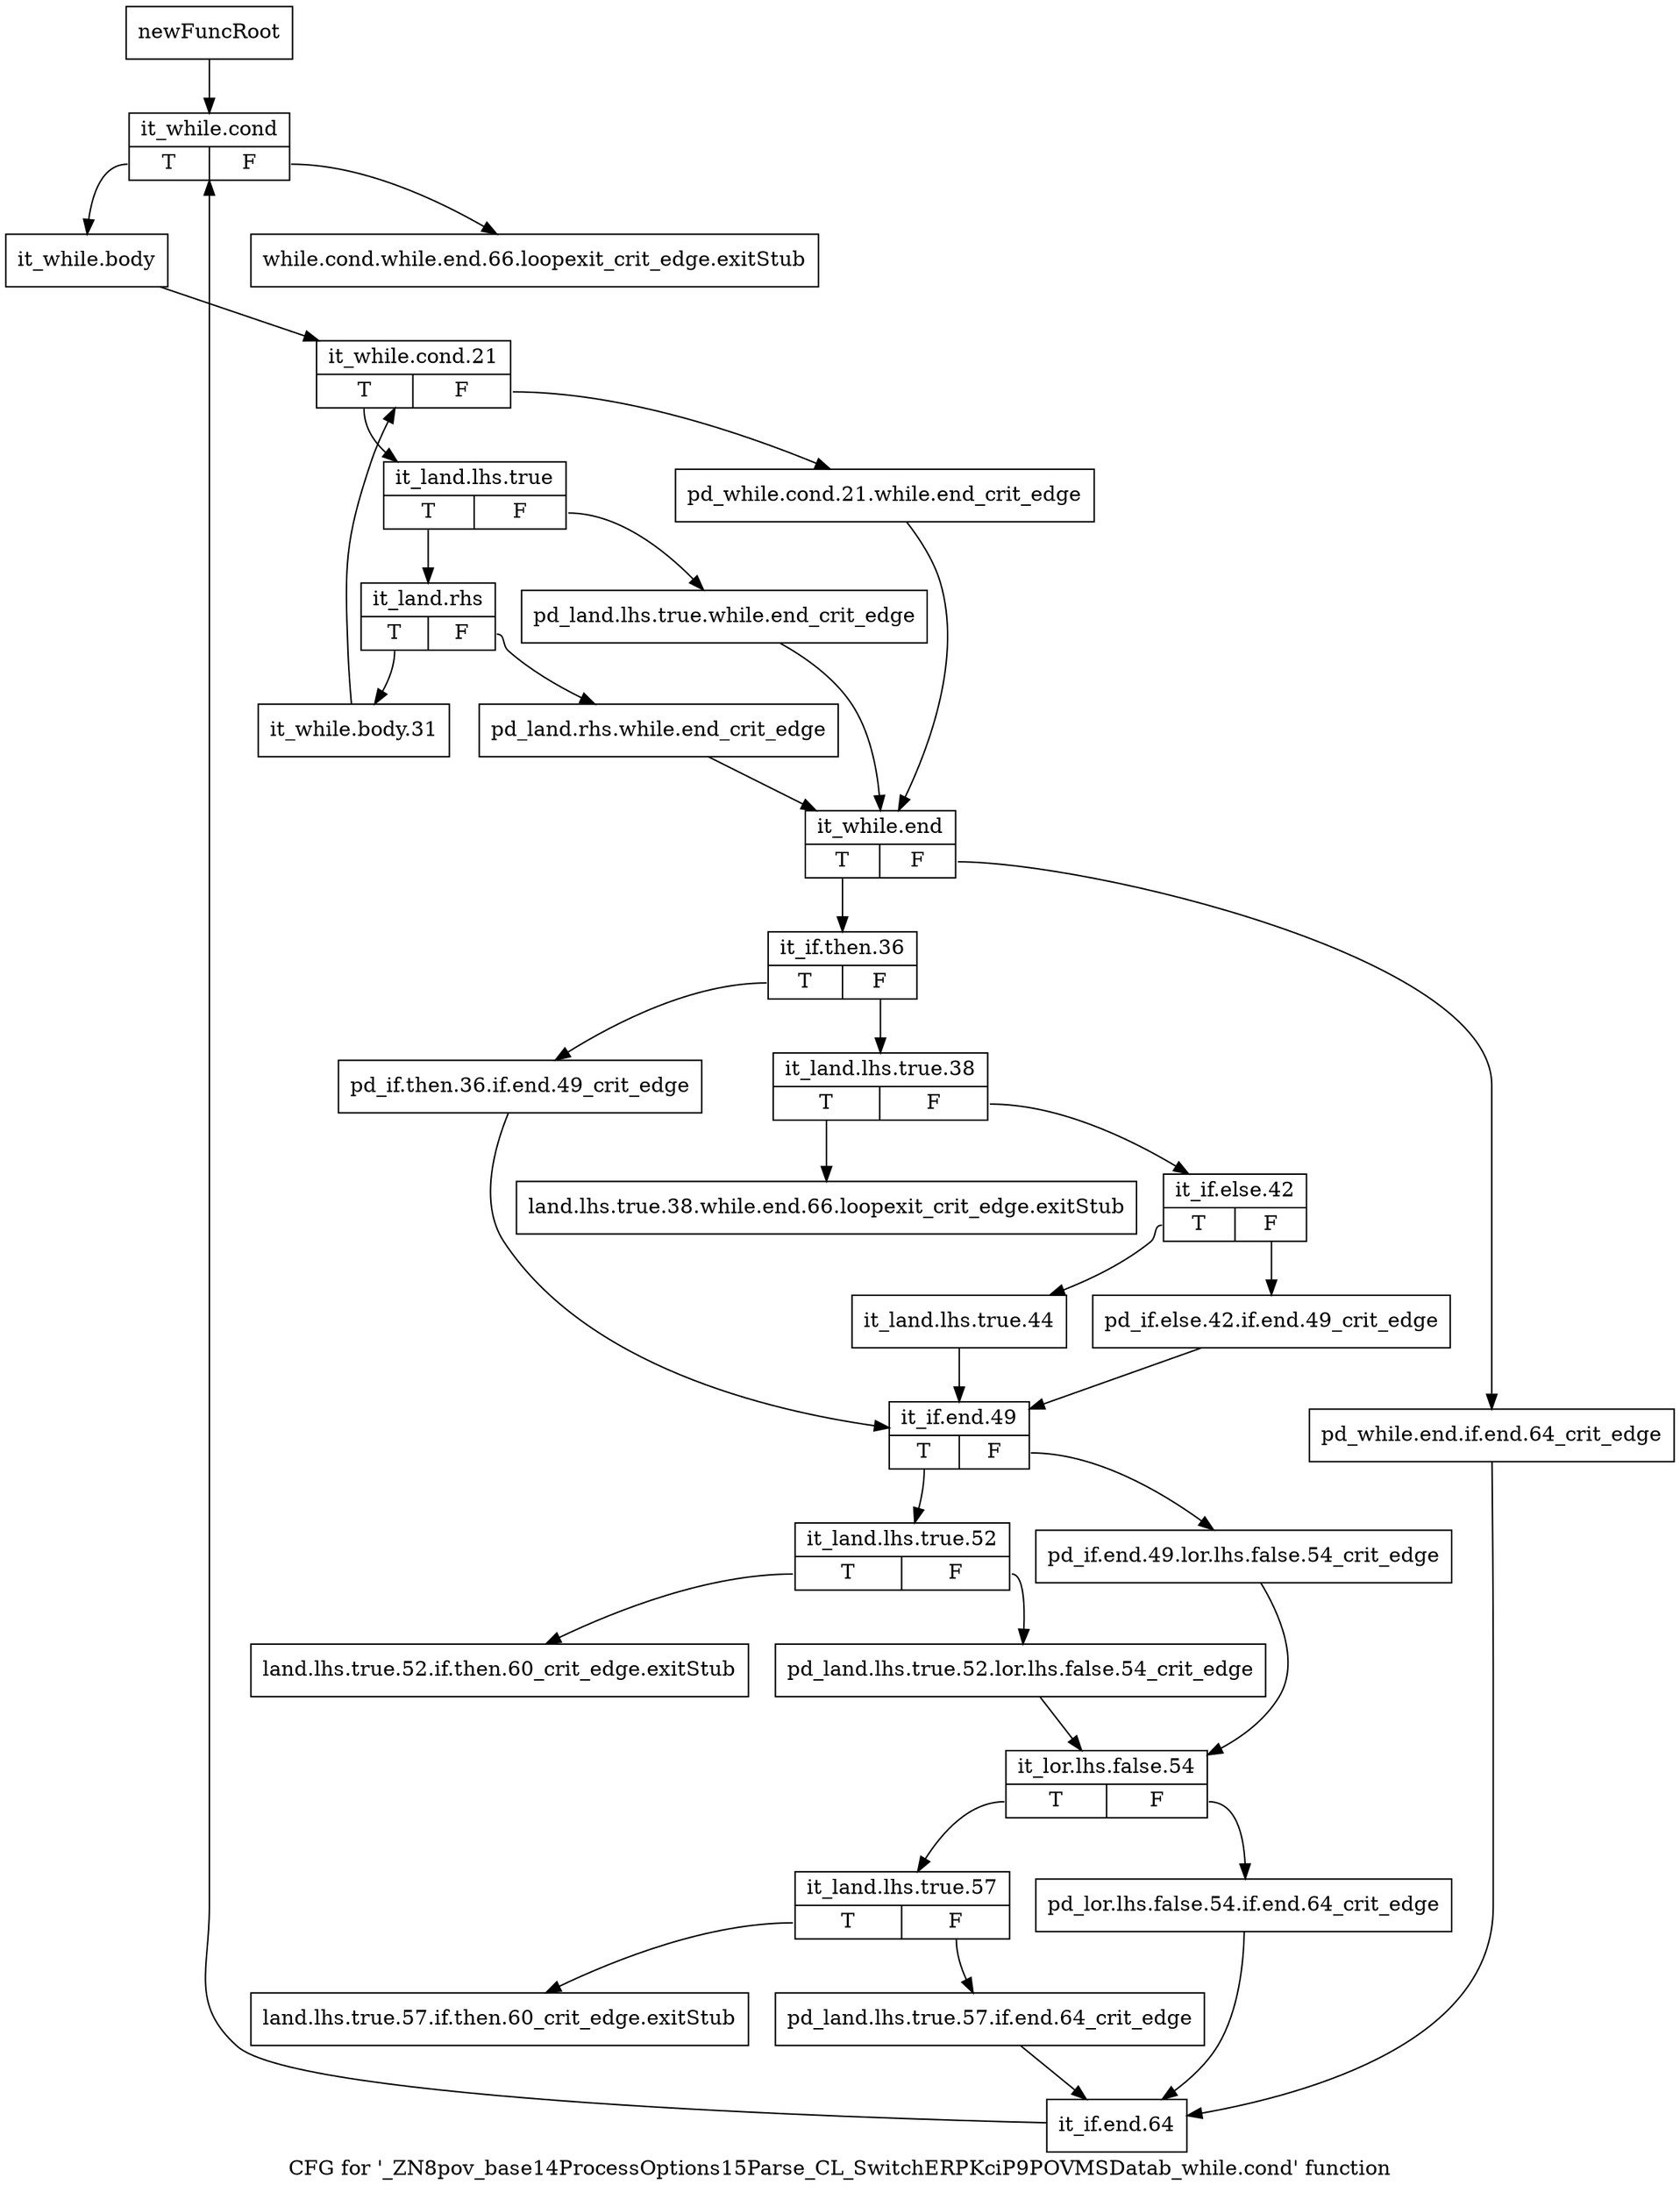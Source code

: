 digraph "CFG for '_ZN8pov_base14ProcessOptions15Parse_CL_SwitchERPKciP9POVMSDatab_while.cond' function" {
	label="CFG for '_ZN8pov_base14ProcessOptions15Parse_CL_SwitchERPKciP9POVMSDatab_while.cond' function";

	Node0x2aa8b40 [shape=record,label="{newFuncRoot}"];
	Node0x2aa8b40 -> Node0x2b46ce0;
	Node0x2b46ba0 [shape=record,label="{while.cond.while.end.66.loopexit_crit_edge.exitStub}"];
	Node0x2b46bf0 [shape=record,label="{land.lhs.true.38.while.end.66.loopexit_crit_edge.exitStub}"];
	Node0x2b46c40 [shape=record,label="{land.lhs.true.52.if.then.60_crit_edge.exitStub}"];
	Node0x2b46c90 [shape=record,label="{land.lhs.true.57.if.then.60_crit_edge.exitStub}"];
	Node0x2b46ce0 [shape=record,label="{it_while.cond|{<s0>T|<s1>F}}"];
	Node0x2b46ce0:s0 -> Node0x2b46d30;
	Node0x2b46ce0:s1 -> Node0x2b46ba0;
	Node0x2b46d30 [shape=record,label="{it_while.body}"];
	Node0x2b46d30 -> Node0x2b46d80;
	Node0x2b46d80 [shape=record,label="{it_while.cond.21|{<s0>T|<s1>F}}"];
	Node0x2b46d80:s0 -> Node0x2b46e20;
	Node0x2b46d80:s1 -> Node0x2b46dd0;
	Node0x2b46dd0 [shape=record,label="{pd_while.cond.21.while.end_crit_edge}"];
	Node0x2b46dd0 -> Node0x2b46f60;
	Node0x2b46e20 [shape=record,label="{it_land.lhs.true|{<s0>T|<s1>F}}"];
	Node0x2b46e20:s0 -> Node0x2b46ec0;
	Node0x2b46e20:s1 -> Node0x2b46e70;
	Node0x2b46e70 [shape=record,label="{pd_land.lhs.true.while.end_crit_edge}"];
	Node0x2b46e70 -> Node0x2b46f60;
	Node0x2b46ec0 [shape=record,label="{it_land.rhs|{<s0>T|<s1>F}}"];
	Node0x2b46ec0:s0 -> Node0x2b474b0;
	Node0x2b46ec0:s1 -> Node0x2b46f10;
	Node0x2b46f10 [shape=record,label="{pd_land.rhs.while.end_crit_edge}"];
	Node0x2b46f10 -> Node0x2b46f60;
	Node0x2b46f60 [shape=record,label="{it_while.end|{<s0>T|<s1>F}}"];
	Node0x2b46f60:s0 -> Node0x2b47000;
	Node0x2b46f60:s1 -> Node0x2b46fb0;
	Node0x2b46fb0 [shape=record,label="{pd_while.end.if.end.64_crit_edge}"];
	Node0x2b46fb0 -> Node0x2b47460;
	Node0x2b47000 [shape=record,label="{it_if.then.36|{<s0>T|<s1>F}}"];
	Node0x2b47000:s0 -> Node0x2b47190;
	Node0x2b47000:s1 -> Node0x2b47050;
	Node0x2b47050 [shape=record,label="{it_land.lhs.true.38|{<s0>T|<s1>F}}"];
	Node0x2b47050:s0 -> Node0x2b46bf0;
	Node0x2b47050:s1 -> Node0x2b470a0;
	Node0x2b470a0 [shape=record,label="{it_if.else.42|{<s0>T|<s1>F}}"];
	Node0x2b470a0:s0 -> Node0x2b47140;
	Node0x2b470a0:s1 -> Node0x2b470f0;
	Node0x2b470f0 [shape=record,label="{pd_if.else.42.if.end.49_crit_edge}"];
	Node0x2b470f0 -> Node0x2b471e0;
	Node0x2b47140 [shape=record,label="{it_land.lhs.true.44}"];
	Node0x2b47140 -> Node0x2b471e0;
	Node0x2b47190 [shape=record,label="{pd_if.then.36.if.end.49_crit_edge}"];
	Node0x2b47190 -> Node0x2b471e0;
	Node0x2b471e0 [shape=record,label="{it_if.end.49|{<s0>T|<s1>F}}"];
	Node0x2b471e0:s0 -> Node0x2b47280;
	Node0x2b471e0:s1 -> Node0x2b47230;
	Node0x2b47230 [shape=record,label="{pd_if.end.49.lor.lhs.false.54_crit_edge}"];
	Node0x2b47230 -> Node0x2b47320;
	Node0x2b47280 [shape=record,label="{it_land.lhs.true.52|{<s0>T|<s1>F}}"];
	Node0x2b47280:s0 -> Node0x2b46c40;
	Node0x2b47280:s1 -> Node0x2b472d0;
	Node0x2b472d0 [shape=record,label="{pd_land.lhs.true.52.lor.lhs.false.54_crit_edge}"];
	Node0x2b472d0 -> Node0x2b47320;
	Node0x2b47320 [shape=record,label="{it_lor.lhs.false.54|{<s0>T|<s1>F}}"];
	Node0x2b47320:s0 -> Node0x2b473c0;
	Node0x2b47320:s1 -> Node0x2b47370;
	Node0x2b47370 [shape=record,label="{pd_lor.lhs.false.54.if.end.64_crit_edge}"];
	Node0x2b47370 -> Node0x2b47460;
	Node0x2b473c0 [shape=record,label="{it_land.lhs.true.57|{<s0>T|<s1>F}}"];
	Node0x2b473c0:s0 -> Node0x2b46c90;
	Node0x2b473c0:s1 -> Node0x2b47410;
	Node0x2b47410 [shape=record,label="{pd_land.lhs.true.57.if.end.64_crit_edge}"];
	Node0x2b47410 -> Node0x2b47460;
	Node0x2b47460 [shape=record,label="{it_if.end.64}"];
	Node0x2b47460 -> Node0x2b46ce0;
	Node0x2b474b0 [shape=record,label="{it_while.body.31}"];
	Node0x2b474b0 -> Node0x2b46d80;
}
